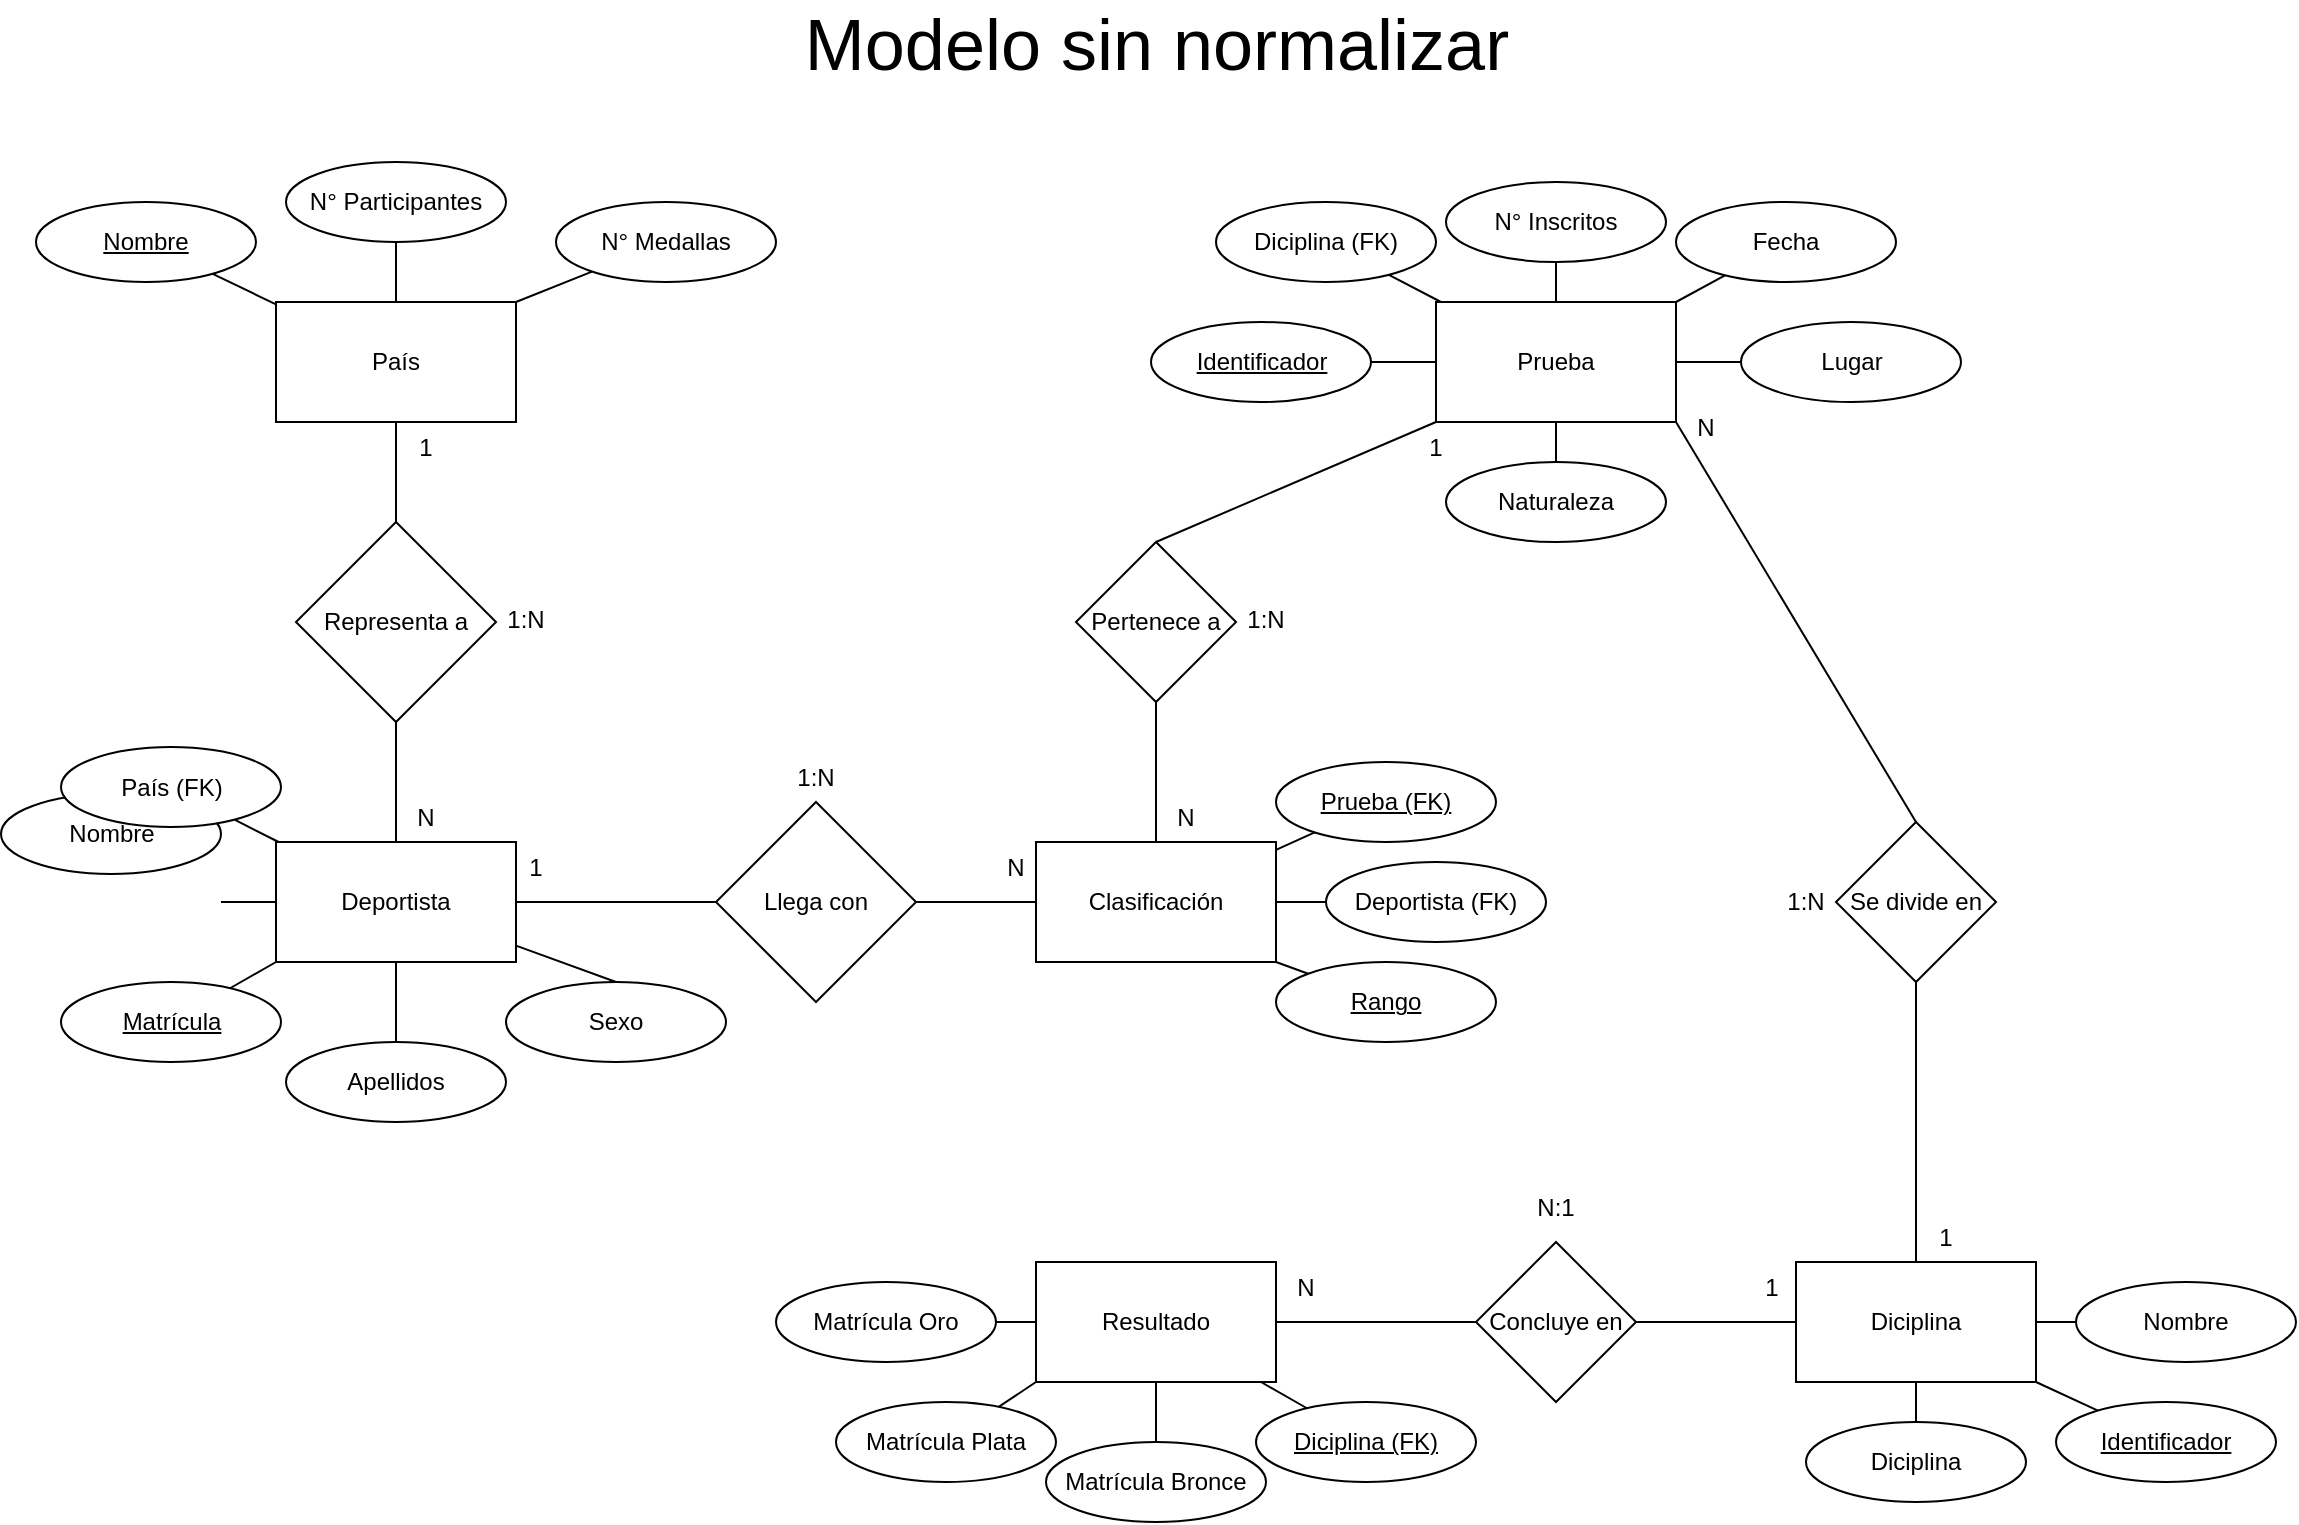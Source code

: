 <mxfile>
    <diagram id="mJYYQg-N7mEE8K5kLVAk" name="Page-1">
        <mxGraphModel dx="1271" dy="1117" grid="1" gridSize="10" guides="1" tooltips="1" connect="1" arrows="1" fold="1" page="1" pageScale="1" pageWidth="850" pageHeight="1100" math="0" shadow="0">
            <root>
                <mxCell id="0"/>
                <mxCell id="1" parent="0"/>
                <mxCell id="72" style="edgeStyle=none;html=1;exitX=0.5;exitY=1;exitDx=0;exitDy=0;entryX=0.5;entryY=0;entryDx=0;entryDy=0;endArrow=none;endFill=0;" parent="1" source="6" target="71" edge="1">
                    <mxGeometry relative="1" as="geometry"/>
                </mxCell>
                <mxCell id="6" value="País" style="rounded=0;whiteSpace=wrap;html=1;" parent="1" vertex="1">
                    <mxGeometry x="160" y="174" width="120" height="60" as="geometry"/>
                </mxCell>
                <mxCell id="14" style="edgeStyle=none;html=1;endArrow=none;endFill=0;" parent="1" source="7" target="6" edge="1">
                    <mxGeometry relative="1" as="geometry"/>
                </mxCell>
                <mxCell id="7" value="&lt;u&gt;Nombre&lt;/u&gt;" style="ellipse;whiteSpace=wrap;html=1;" parent="1" vertex="1">
                    <mxGeometry x="40" y="124" width="110" height="40" as="geometry"/>
                </mxCell>
                <mxCell id="15" style="edgeStyle=none;html=1;entryX=0.5;entryY=0;entryDx=0;entryDy=0;endArrow=none;endFill=0;" parent="1" source="8" target="6" edge="1">
                    <mxGeometry relative="1" as="geometry"/>
                </mxCell>
                <mxCell id="8" value="N° Participantes" style="ellipse;whiteSpace=wrap;html=1;" parent="1" vertex="1">
                    <mxGeometry x="165" y="104" width="110" height="40" as="geometry"/>
                </mxCell>
                <mxCell id="16" style="edgeStyle=none;html=1;entryX=1;entryY=0;entryDx=0;entryDy=0;endArrow=none;endFill=0;" parent="1" source="9" target="6" edge="1">
                    <mxGeometry relative="1" as="geometry"/>
                </mxCell>
                <mxCell id="9" value="N° Medallas" style="ellipse;whiteSpace=wrap;html=1;" parent="1" vertex="1">
                    <mxGeometry x="300" y="124" width="110" height="40" as="geometry"/>
                </mxCell>
                <mxCell id="87" style="edgeStyle=none;html=1;entryX=0;entryY=0.5;entryDx=0;entryDy=0;endArrow=none;endFill=0;" parent="1" source="17" target="86" edge="1">
                    <mxGeometry relative="1" as="geometry"/>
                </mxCell>
                <mxCell id="17" value="Deportista" style="rounded=0;whiteSpace=wrap;html=1;" parent="1" vertex="1">
                    <mxGeometry x="160" y="444" width="120" height="60" as="geometry"/>
                </mxCell>
                <mxCell id="18" style="edgeStyle=none;html=1;endArrow=none;endFill=0;" parent="1" target="17" edge="1">
                    <mxGeometry relative="1" as="geometry">
                        <mxPoint x="132.5" y="474" as="sourcePoint"/>
                    </mxGeometry>
                </mxCell>
                <mxCell id="19" value="Nombre" style="ellipse;whiteSpace=wrap;html=1;" parent="1" vertex="1">
                    <mxGeometry x="22.5" y="420" width="110" height="40" as="geometry"/>
                </mxCell>
                <mxCell id="20" style="edgeStyle=none;html=1;entryX=0;entryY=1;entryDx=0;entryDy=0;endArrow=none;endFill=0;" parent="1" source="21" target="17" edge="1">
                    <mxGeometry relative="1" as="geometry"/>
                </mxCell>
                <mxCell id="21" value="&lt;u&gt;Matrícula&lt;/u&gt;" style="ellipse;whiteSpace=wrap;html=1;" parent="1" vertex="1">
                    <mxGeometry x="52.5" y="514" width="110" height="40" as="geometry"/>
                </mxCell>
                <mxCell id="22" style="edgeStyle=none;html=1;entryX=0.5;entryY=1;entryDx=0;entryDy=0;endArrow=none;endFill=0;" parent="1" source="23" target="17" edge="1">
                    <mxGeometry relative="1" as="geometry"/>
                </mxCell>
                <mxCell id="23" value="Apellidos" style="ellipse;whiteSpace=wrap;html=1;" parent="1" vertex="1">
                    <mxGeometry x="165" y="544" width="110" height="40" as="geometry"/>
                </mxCell>
                <mxCell id="26" style="edgeStyle=none;html=1;exitX=0.5;exitY=0;exitDx=0;exitDy=0;endArrow=none;endFill=0;" parent="1" source="24" target="17" edge="1">
                    <mxGeometry relative="1" as="geometry"/>
                </mxCell>
                <mxCell id="24" value="Sexo" style="ellipse;whiteSpace=wrap;html=1;" parent="1" vertex="1">
                    <mxGeometry x="275" y="514" width="110" height="40" as="geometry"/>
                </mxCell>
                <mxCell id="27" style="edgeStyle=none;html=1;endArrow=none;endFill=0;" parent="1" source="25" target="17" edge="1">
                    <mxGeometry relative="1" as="geometry"/>
                </mxCell>
                <mxCell id="25" value="País (FK)" style="ellipse;whiteSpace=wrap;html=1;" parent="1" vertex="1">
                    <mxGeometry x="52.5" y="396.5" width="110" height="40" as="geometry"/>
                </mxCell>
                <mxCell id="80" style="edgeStyle=none;html=1;entryX=1;entryY=0.5;entryDx=0;entryDy=0;endArrow=none;endFill=0;" parent="1" source="28" target="79" edge="1">
                    <mxGeometry relative="1" as="geometry"/>
                </mxCell>
                <mxCell id="28" value="Diciplina" style="rounded=0;whiteSpace=wrap;html=1;" parent="1" vertex="1">
                    <mxGeometry x="920" y="654" width="120" height="60" as="geometry"/>
                </mxCell>
                <mxCell id="29" style="edgeStyle=none;html=1;endArrow=none;endFill=0;" parent="1" source="30" target="28" edge="1">
                    <mxGeometry relative="1" as="geometry"/>
                </mxCell>
                <mxCell id="30" value="Nombre" style="ellipse;whiteSpace=wrap;html=1;" parent="1" vertex="1">
                    <mxGeometry x="1060" y="664" width="110" height="40" as="geometry"/>
                </mxCell>
                <mxCell id="31" style="edgeStyle=none;html=1;entryX=1;entryY=1;entryDx=0;entryDy=0;endArrow=none;endFill=0;" parent="1" source="32" target="28" edge="1">
                    <mxGeometry relative="1" as="geometry"/>
                </mxCell>
                <mxCell id="32" value="&lt;u&gt;Identificador&lt;/u&gt;" style="ellipse;whiteSpace=wrap;html=1;" parent="1" vertex="1">
                    <mxGeometry x="1050" y="724" width="110" height="40" as="geometry"/>
                </mxCell>
                <mxCell id="33" style="edgeStyle=none;html=1;entryX=0.5;entryY=1;entryDx=0;entryDy=0;endArrow=none;endFill=0;" parent="1" source="34" target="28" edge="1">
                    <mxGeometry relative="1" as="geometry"/>
                </mxCell>
                <mxCell id="34" value="Diciplina" style="ellipse;whiteSpace=wrap;html=1;" parent="1" vertex="1">
                    <mxGeometry x="925" y="734" width="110" height="40" as="geometry"/>
                </mxCell>
                <mxCell id="91" style="edgeStyle=none;html=1;entryX=0.5;entryY=0;entryDx=0;entryDy=0;endArrow=none;endFill=0;exitX=1;exitY=1;exitDx=0;exitDy=0;" parent="1" source="39" target="82" edge="1">
                    <mxGeometry relative="1" as="geometry"/>
                </mxCell>
                <mxCell id="98" style="edgeStyle=none;html=1;exitX=0;exitY=1;exitDx=0;exitDy=0;entryX=0.5;entryY=0;entryDx=0;entryDy=0;endArrow=none;endFill=0;" parent="1" source="39" target="96" edge="1">
                    <mxGeometry relative="1" as="geometry"/>
                </mxCell>
                <mxCell id="39" value="Prueba" style="rounded=0;whiteSpace=wrap;html=1;" parent="1" vertex="1">
                    <mxGeometry x="740" y="174" width="120" height="60" as="geometry"/>
                </mxCell>
                <mxCell id="40" style="edgeStyle=none;html=1;endArrow=none;endFill=0;" parent="1" source="41" target="39" edge="1">
                    <mxGeometry relative="1" as="geometry"/>
                </mxCell>
                <mxCell id="41" value="Diciplina (FK)" style="ellipse;whiteSpace=wrap;html=1;" parent="1" vertex="1">
                    <mxGeometry x="630" y="124" width="110" height="40" as="geometry"/>
                </mxCell>
                <mxCell id="42" style="edgeStyle=none;html=1;entryX=0;entryY=0.5;entryDx=0;entryDy=0;endArrow=none;endFill=0;" parent="1" source="43" target="39" edge="1">
                    <mxGeometry relative="1" as="geometry"/>
                </mxCell>
                <mxCell id="43" value="&lt;u&gt;Identificador&lt;/u&gt;" style="ellipse;whiteSpace=wrap;html=1;" parent="1" vertex="1">
                    <mxGeometry x="597.5" y="184" width="110" height="40" as="geometry"/>
                </mxCell>
                <mxCell id="44" style="edgeStyle=none;html=1;entryX=1;entryY=0;entryDx=0;entryDy=0;endArrow=none;endFill=0;" parent="1" source="45" target="39" edge="1">
                    <mxGeometry relative="1" as="geometry"/>
                </mxCell>
                <mxCell id="45" value="Fecha" style="ellipse;whiteSpace=wrap;html=1;" parent="1" vertex="1">
                    <mxGeometry x="860" y="124" width="110" height="40" as="geometry"/>
                </mxCell>
                <mxCell id="46" style="edgeStyle=none;html=1;exitX=0;exitY=0.5;exitDx=0;exitDy=0;endArrow=none;endFill=0;" parent="1" source="47" target="39" edge="1">
                    <mxGeometry relative="1" as="geometry"/>
                </mxCell>
                <mxCell id="47" value="Lugar" style="ellipse;whiteSpace=wrap;html=1;" parent="1" vertex="1">
                    <mxGeometry x="892.5" y="184" width="110" height="40" as="geometry"/>
                </mxCell>
                <mxCell id="48" style="edgeStyle=none;html=1;endArrow=none;endFill=0;" parent="1" source="49" target="39" edge="1">
                    <mxGeometry relative="1" as="geometry"/>
                </mxCell>
                <mxCell id="49" value="N° Inscritos" style="ellipse;whiteSpace=wrap;html=1;" parent="1" vertex="1">
                    <mxGeometry x="745" y="114" width="110" height="40" as="geometry"/>
                </mxCell>
                <mxCell id="53" style="edgeStyle=none;html=1;exitX=0.5;exitY=1;exitDx=0;exitDy=0;endArrow=none;endFill=0;entryX=0.5;entryY=1;entryDx=0;entryDy=0;" parent="1" source="52" target="39" edge="1">
                    <mxGeometry relative="1" as="geometry"/>
                </mxCell>
                <mxCell id="52" value="Naturaleza" style="ellipse;whiteSpace=wrap;html=1;" parent="1" vertex="1">
                    <mxGeometry x="745" y="254" width="110" height="40" as="geometry"/>
                </mxCell>
                <mxCell id="88" style="edgeStyle=none;html=1;entryX=1;entryY=0.5;entryDx=0;entryDy=0;endArrow=none;endFill=0;" parent="1" source="54" target="86" edge="1">
                    <mxGeometry relative="1" as="geometry"/>
                </mxCell>
                <mxCell id="89" style="edgeStyle=none;html=1;exitX=1;exitY=0.5;exitDx=0;exitDy=0;entryX=0;entryY=0.5;entryDx=0;entryDy=0;endArrow=none;endFill=0;" parent="1" source="54" target="58" edge="1">
                    <mxGeometry relative="1" as="geometry"/>
                </mxCell>
                <mxCell id="97" style="edgeStyle=none;html=1;entryX=0.5;entryY=1;entryDx=0;entryDy=0;endArrow=none;endFill=0;" parent="1" source="54" target="96" edge="1">
                    <mxGeometry relative="1" as="geometry"/>
                </mxCell>
                <mxCell id="54" value="Clasificación" style="rounded=0;whiteSpace=wrap;html=1;" parent="1" vertex="1">
                    <mxGeometry x="540" y="444" width="120" height="60" as="geometry"/>
                </mxCell>
                <mxCell id="55" style="edgeStyle=none;html=1;endArrow=none;endFill=0;" parent="1" source="56" target="54" edge="1">
                    <mxGeometry relative="1" as="geometry"/>
                </mxCell>
                <mxCell id="56" value="&lt;u&gt;Prueba (FK)&lt;/u&gt;" style="ellipse;whiteSpace=wrap;html=1;" parent="1" vertex="1">
                    <mxGeometry x="660" y="404" width="110" height="40" as="geometry"/>
                </mxCell>
                <mxCell id="58" value="Deportista (FK)" style="ellipse;whiteSpace=wrap;html=1;" parent="1" vertex="1">
                    <mxGeometry x="685" y="454" width="110" height="40" as="geometry"/>
                </mxCell>
                <mxCell id="59" style="edgeStyle=none;html=1;entryX=1;entryY=1;entryDx=0;entryDy=0;endArrow=none;endFill=0;" parent="1" source="60" target="54" edge="1">
                    <mxGeometry relative="1" as="geometry"/>
                </mxCell>
                <mxCell id="60" value="&lt;u&gt;Rango&lt;/u&gt;" style="ellipse;whiteSpace=wrap;html=1;" parent="1" vertex="1">
                    <mxGeometry x="660" y="504" width="110" height="40" as="geometry"/>
                </mxCell>
                <mxCell id="61" value="Resultado" style="rounded=0;whiteSpace=wrap;html=1;" parent="1" vertex="1">
                    <mxGeometry x="540" y="654" width="120" height="60" as="geometry"/>
                </mxCell>
                <mxCell id="62" style="edgeStyle=none;html=1;endArrow=none;endFill=0;" parent="1" source="63" target="61" edge="1">
                    <mxGeometry relative="1" as="geometry"/>
                </mxCell>
                <mxCell id="63" value="&lt;u&gt;Diciplina (FK)&lt;/u&gt;" style="ellipse;whiteSpace=wrap;html=1;" parent="1" vertex="1">
                    <mxGeometry x="650" y="724" width="110" height="40" as="geometry"/>
                </mxCell>
                <mxCell id="64" style="edgeStyle=none;html=1;entryX=0;entryY=0.5;entryDx=0;entryDy=0;endArrow=none;endFill=0;" parent="1" source="65" target="61" edge="1">
                    <mxGeometry relative="1" as="geometry"/>
                </mxCell>
                <mxCell id="65" value="Matrícula Oro" style="ellipse;whiteSpace=wrap;html=1;" parent="1" vertex="1">
                    <mxGeometry x="410" y="664" width="110" height="40" as="geometry"/>
                </mxCell>
                <mxCell id="66" style="edgeStyle=none;html=1;entryX=0;entryY=1;entryDx=0;entryDy=0;endArrow=none;endFill=0;" parent="1" source="67" target="61" edge="1">
                    <mxGeometry relative="1" as="geometry"/>
                </mxCell>
                <mxCell id="67" value="Matrícula Plata" style="ellipse;whiteSpace=wrap;html=1;" parent="1" vertex="1">
                    <mxGeometry x="440" y="724" width="110" height="40" as="geometry"/>
                </mxCell>
                <mxCell id="68" style="edgeStyle=none;html=1;entryX=0.5;entryY=1;entryDx=0;entryDy=0;endArrow=none;endFill=0;" parent="1" source="69" target="61" edge="1">
                    <mxGeometry relative="1" as="geometry">
                        <mxPoint x="650" y="744" as="targetPoint"/>
                    </mxGeometry>
                </mxCell>
                <mxCell id="69" value="Matrícula Bronce" style="ellipse;whiteSpace=wrap;html=1;" parent="1" vertex="1">
                    <mxGeometry x="545" y="744" width="110" height="40" as="geometry"/>
                </mxCell>
                <mxCell id="73" style="edgeStyle=none;html=1;exitX=0.5;exitY=1;exitDx=0;exitDy=0;entryX=0.5;entryY=0;entryDx=0;entryDy=0;endArrow=none;endFill=0;" parent="1" source="71" target="17" edge="1">
                    <mxGeometry relative="1" as="geometry"/>
                </mxCell>
                <mxCell id="71" value="Representa a" style="rhombus;whiteSpace=wrap;html=1;" parent="1" vertex="1">
                    <mxGeometry x="170" y="284" width="100" height="100" as="geometry"/>
                </mxCell>
                <mxCell id="74" value="1:N" style="text;html=1;strokeColor=none;fillColor=none;align=center;verticalAlign=middle;whiteSpace=wrap;rounded=0;" parent="1" vertex="1">
                    <mxGeometry x="270" y="320.5" width="30" height="25" as="geometry"/>
                </mxCell>
                <mxCell id="81" style="edgeStyle=none;html=1;entryX=1;entryY=0.5;entryDx=0;entryDy=0;endArrow=none;endFill=0;exitX=0;exitY=0.5;exitDx=0;exitDy=0;" parent="1" source="79" target="61" edge="1">
                    <mxGeometry relative="1" as="geometry">
                        <mxPoint x="795" y="684" as="sourcePoint"/>
                    </mxGeometry>
                </mxCell>
                <mxCell id="79" value="Concluye en" style="rhombus;whiteSpace=wrap;html=1;" parent="1" vertex="1">
                    <mxGeometry x="760" y="644" width="80" height="80" as="geometry"/>
                </mxCell>
                <mxCell id="90" style="edgeStyle=none;html=1;endArrow=none;endFill=0;" parent="1" source="82" target="28" edge="1">
                    <mxGeometry relative="1" as="geometry"/>
                </mxCell>
                <mxCell id="82" value="Se divide en" style="rhombus;whiteSpace=wrap;html=1;" parent="1" vertex="1">
                    <mxGeometry x="940" y="434" width="80" height="80" as="geometry"/>
                </mxCell>
                <mxCell id="86" value="Llega con" style="rhombus;whiteSpace=wrap;html=1;" parent="1" vertex="1">
                    <mxGeometry x="380" y="424" width="100" height="100" as="geometry"/>
                </mxCell>
                <mxCell id="96" value="Pertenece a" style="rhombus;whiteSpace=wrap;html=1;" parent="1" vertex="1">
                    <mxGeometry x="560" y="294" width="80" height="80" as="geometry"/>
                </mxCell>
                <mxCell id="99" value="1:N" style="text;html=1;strokeColor=none;fillColor=none;align=center;verticalAlign=middle;whiteSpace=wrap;rounded=0;" parent="1" vertex="1">
                    <mxGeometry x="415" y="399" width="30" height="25" as="geometry"/>
                </mxCell>
                <mxCell id="101" value="N:1" style="text;html=1;strokeColor=none;fillColor=none;align=center;verticalAlign=middle;whiteSpace=wrap;rounded=0;" parent="1" vertex="1">
                    <mxGeometry x="785" y="614" width="30" height="25" as="geometry"/>
                </mxCell>
                <mxCell id="102" value="1:N" style="text;html=1;strokeColor=none;fillColor=none;align=center;verticalAlign=middle;whiteSpace=wrap;rounded=0;" parent="1" vertex="1">
                    <mxGeometry x="910" y="461.5" width="30" height="25" as="geometry"/>
                </mxCell>
                <mxCell id="103" value="1:N" style="text;html=1;strokeColor=none;fillColor=none;align=center;verticalAlign=middle;whiteSpace=wrap;rounded=0;" parent="1" vertex="1">
                    <mxGeometry x="640" y="320.5" width="30" height="25" as="geometry"/>
                </mxCell>
                <mxCell id="106" value="1" style="text;html=1;strokeColor=none;fillColor=none;align=center;verticalAlign=middle;whiteSpace=wrap;rounded=0;" parent="1" vertex="1">
                    <mxGeometry x="220" y="234" width="30" height="25" as="geometry"/>
                </mxCell>
                <mxCell id="107" value="N" style="text;html=1;strokeColor=none;fillColor=none;align=center;verticalAlign=middle;whiteSpace=wrap;rounded=0;" parent="1" vertex="1">
                    <mxGeometry x="220" y="419" width="30" height="25" as="geometry"/>
                </mxCell>
                <mxCell id="108" value="1" style="text;html=1;strokeColor=none;fillColor=none;align=center;verticalAlign=middle;whiteSpace=wrap;rounded=0;" parent="1" vertex="1">
                    <mxGeometry x="275" y="444" width="30" height="25" as="geometry"/>
                </mxCell>
                <mxCell id="109" value="N" style="text;html=1;strokeColor=none;fillColor=none;align=center;verticalAlign=middle;whiteSpace=wrap;rounded=0;" parent="1" vertex="1">
                    <mxGeometry x="515" y="444" width="30" height="25" as="geometry"/>
                </mxCell>
                <mxCell id="112" value="N" style="text;html=1;strokeColor=none;fillColor=none;align=center;verticalAlign=middle;whiteSpace=wrap;rounded=0;" parent="1" vertex="1">
                    <mxGeometry x="660" y="654" width="30" height="25" as="geometry"/>
                </mxCell>
                <mxCell id="113" value="1" style="text;html=1;strokeColor=none;fillColor=none;align=center;verticalAlign=middle;whiteSpace=wrap;rounded=0;" parent="1" vertex="1">
                    <mxGeometry x="892.5" y="654" width="30" height="25" as="geometry"/>
                </mxCell>
                <mxCell id="114" value="1" style="text;html=1;strokeColor=none;fillColor=none;align=center;verticalAlign=middle;whiteSpace=wrap;rounded=0;" parent="1" vertex="1">
                    <mxGeometry x="980" y="629" width="30" height="25" as="geometry"/>
                </mxCell>
                <mxCell id="115" value="N" style="text;html=1;strokeColor=none;fillColor=none;align=center;verticalAlign=middle;whiteSpace=wrap;rounded=0;" parent="1" vertex="1">
                    <mxGeometry x="860" y="224" width="30" height="25" as="geometry"/>
                </mxCell>
                <mxCell id="116" value="1" style="text;html=1;strokeColor=none;fillColor=none;align=center;verticalAlign=middle;whiteSpace=wrap;rounded=0;" parent="1" vertex="1">
                    <mxGeometry x="725" y="234" width="30" height="25" as="geometry"/>
                </mxCell>
                <mxCell id="117" value="N" style="text;html=1;strokeColor=none;fillColor=none;align=center;verticalAlign=middle;whiteSpace=wrap;rounded=0;" parent="1" vertex="1">
                    <mxGeometry x="600" y="419" width="30" height="25" as="geometry"/>
                </mxCell>
                <mxCell id="118" value="&lt;font style=&quot;font-size: 36px&quot;&gt;Modelo sin normalizar&lt;/font&gt;" style="text;html=1;align=center;verticalAlign=middle;resizable=0;points=[];autosize=1;strokeColor=none;fillColor=none;" vertex="1" parent="1">
                    <mxGeometry x="415" y="30" width="370" height="30" as="geometry"/>
                </mxCell>
            </root>
        </mxGraphModel>
    </diagram>
</mxfile>